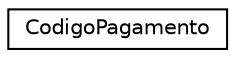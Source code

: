 digraph "Graphical Class Hierarchy"
{
 // LATEX_PDF_SIZE
  edge [fontname="Helvetica",fontsize="10",labelfontname="Helvetica",labelfontsize="10"];
  node [fontname="Helvetica",fontsize="10",shape=record];
  rankdir="LR";
  Node0 [label="CodigoPagamento",height=0.2,width=0.4,color="black", fillcolor="white", style="filled",URL="$classCodigoPagamento.html",tooltip="Classe CodigoPagamento."];
}
